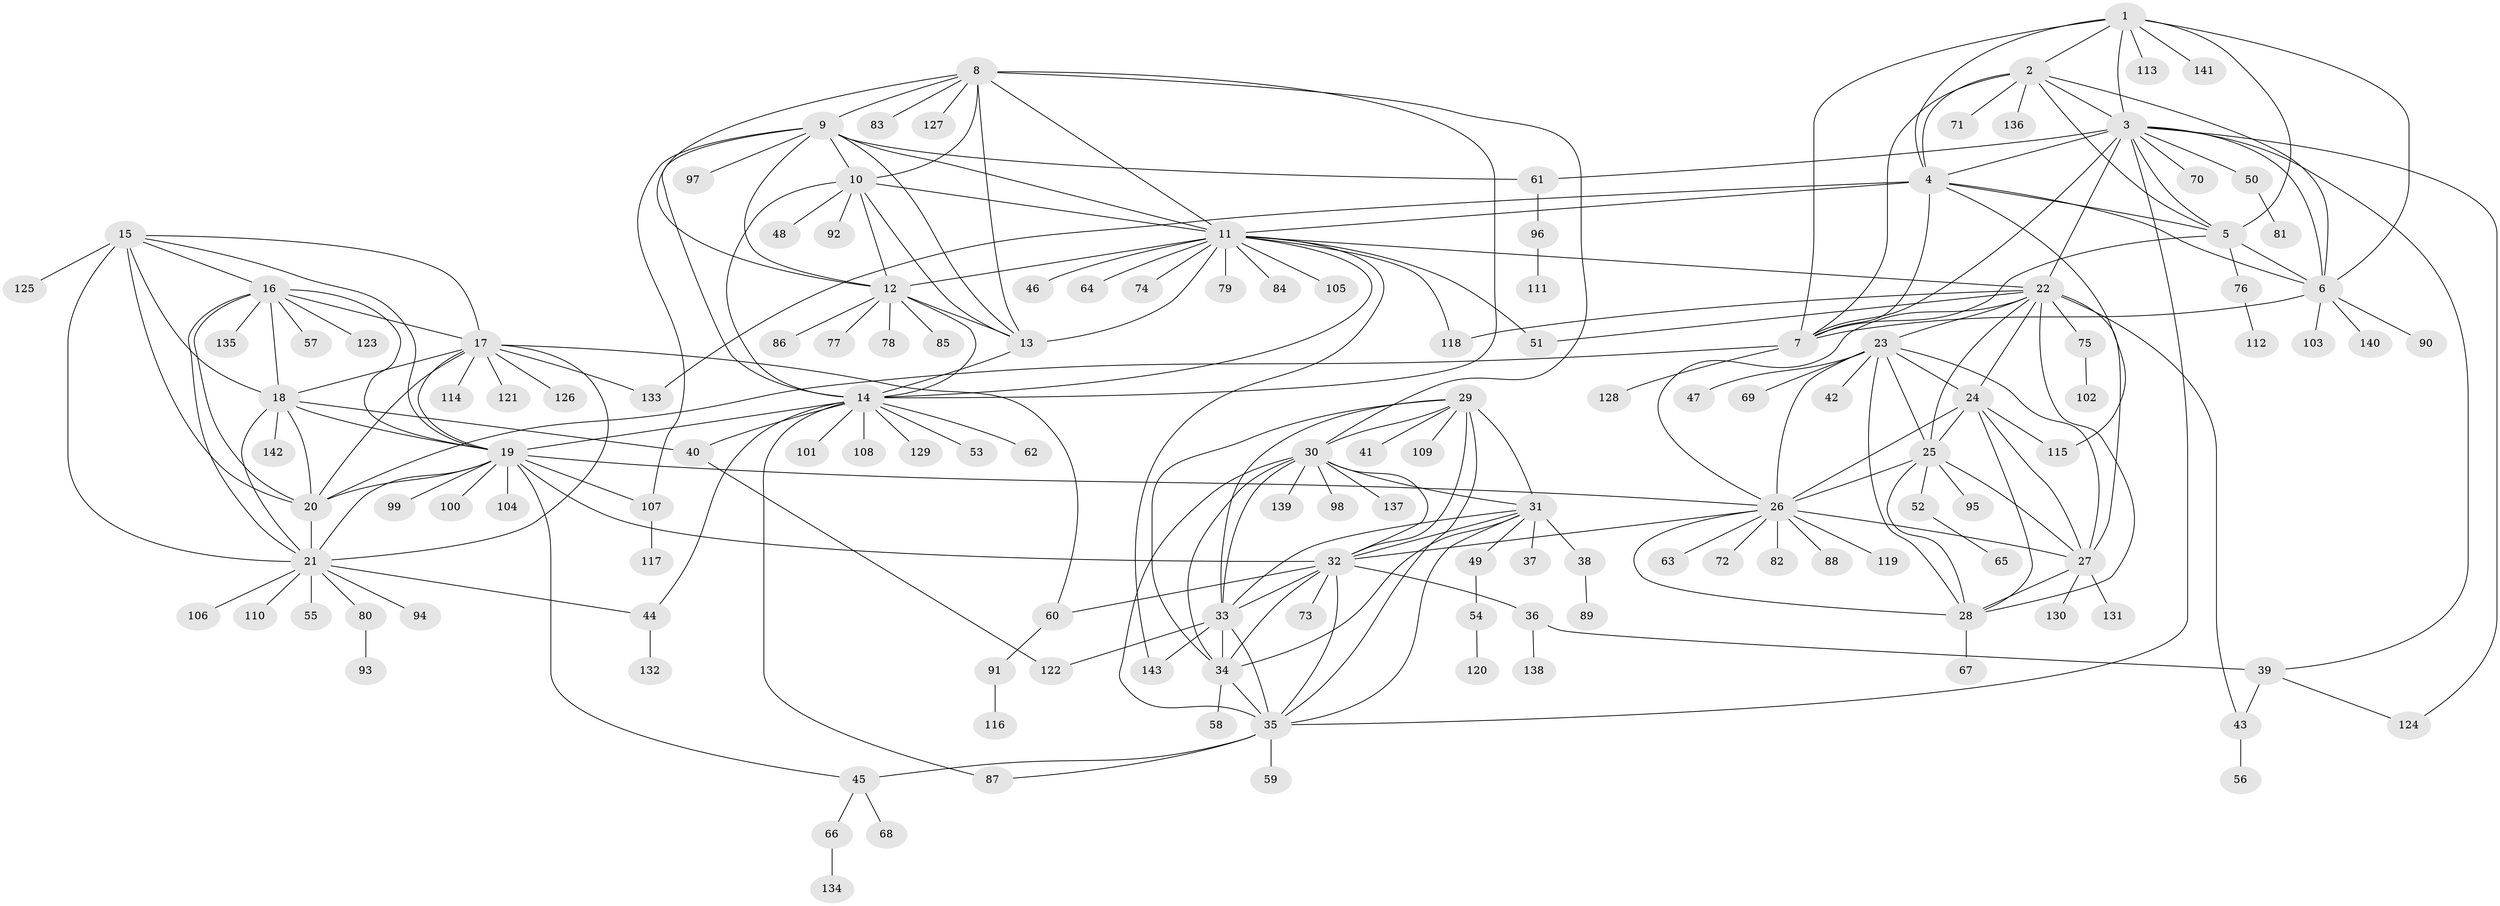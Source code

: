 // Generated by graph-tools (version 1.1) at 2025/15/03/09/25 04:15:54]
// undirected, 143 vertices, 239 edges
graph export_dot {
graph [start="1"]
  node [color=gray90,style=filled];
  1;
  2;
  3;
  4;
  5;
  6;
  7;
  8;
  9;
  10;
  11;
  12;
  13;
  14;
  15;
  16;
  17;
  18;
  19;
  20;
  21;
  22;
  23;
  24;
  25;
  26;
  27;
  28;
  29;
  30;
  31;
  32;
  33;
  34;
  35;
  36;
  37;
  38;
  39;
  40;
  41;
  42;
  43;
  44;
  45;
  46;
  47;
  48;
  49;
  50;
  51;
  52;
  53;
  54;
  55;
  56;
  57;
  58;
  59;
  60;
  61;
  62;
  63;
  64;
  65;
  66;
  67;
  68;
  69;
  70;
  71;
  72;
  73;
  74;
  75;
  76;
  77;
  78;
  79;
  80;
  81;
  82;
  83;
  84;
  85;
  86;
  87;
  88;
  89;
  90;
  91;
  92;
  93;
  94;
  95;
  96;
  97;
  98;
  99;
  100;
  101;
  102;
  103;
  104;
  105;
  106;
  107;
  108;
  109;
  110;
  111;
  112;
  113;
  114;
  115;
  116;
  117;
  118;
  119;
  120;
  121;
  122;
  123;
  124;
  125;
  126;
  127;
  128;
  129;
  130;
  131;
  132;
  133;
  134;
  135;
  136;
  137;
  138;
  139;
  140;
  141;
  142;
  143;
  1 -- 2;
  1 -- 3;
  1 -- 4;
  1 -- 5;
  1 -- 6;
  1 -- 7;
  1 -- 113;
  1 -- 141;
  2 -- 3;
  2 -- 4;
  2 -- 5;
  2 -- 6;
  2 -- 7;
  2 -- 71;
  2 -- 136;
  3 -- 4;
  3 -- 5;
  3 -- 6;
  3 -- 7;
  3 -- 22;
  3 -- 35;
  3 -- 39;
  3 -- 50;
  3 -- 61;
  3 -- 70;
  3 -- 124;
  4 -- 5;
  4 -- 6;
  4 -- 7;
  4 -- 11;
  4 -- 115;
  4 -- 133;
  5 -- 6;
  5 -- 7;
  5 -- 76;
  6 -- 7;
  6 -- 90;
  6 -- 103;
  6 -- 140;
  7 -- 20;
  7 -- 128;
  8 -- 9;
  8 -- 10;
  8 -- 11;
  8 -- 12;
  8 -- 13;
  8 -- 14;
  8 -- 30;
  8 -- 83;
  8 -- 127;
  9 -- 10;
  9 -- 11;
  9 -- 12;
  9 -- 13;
  9 -- 14;
  9 -- 61;
  9 -- 97;
  9 -- 107;
  10 -- 11;
  10 -- 12;
  10 -- 13;
  10 -- 14;
  10 -- 48;
  10 -- 92;
  11 -- 12;
  11 -- 13;
  11 -- 14;
  11 -- 22;
  11 -- 46;
  11 -- 51;
  11 -- 64;
  11 -- 74;
  11 -- 79;
  11 -- 84;
  11 -- 105;
  11 -- 118;
  11 -- 143;
  12 -- 13;
  12 -- 14;
  12 -- 77;
  12 -- 78;
  12 -- 85;
  12 -- 86;
  13 -- 14;
  14 -- 19;
  14 -- 40;
  14 -- 44;
  14 -- 53;
  14 -- 62;
  14 -- 87;
  14 -- 101;
  14 -- 108;
  14 -- 129;
  15 -- 16;
  15 -- 17;
  15 -- 18;
  15 -- 19;
  15 -- 20;
  15 -- 21;
  15 -- 125;
  16 -- 17;
  16 -- 18;
  16 -- 19;
  16 -- 20;
  16 -- 21;
  16 -- 57;
  16 -- 123;
  16 -- 135;
  17 -- 18;
  17 -- 19;
  17 -- 20;
  17 -- 21;
  17 -- 60;
  17 -- 114;
  17 -- 121;
  17 -- 126;
  17 -- 133;
  18 -- 19;
  18 -- 20;
  18 -- 21;
  18 -- 40;
  18 -- 142;
  19 -- 20;
  19 -- 21;
  19 -- 26;
  19 -- 32;
  19 -- 45;
  19 -- 99;
  19 -- 100;
  19 -- 104;
  19 -- 107;
  20 -- 21;
  21 -- 44;
  21 -- 55;
  21 -- 80;
  21 -- 94;
  21 -- 106;
  21 -- 110;
  22 -- 23;
  22 -- 24;
  22 -- 25;
  22 -- 26;
  22 -- 27;
  22 -- 28;
  22 -- 43;
  22 -- 51;
  22 -- 75;
  22 -- 118;
  23 -- 24;
  23 -- 25;
  23 -- 26;
  23 -- 27;
  23 -- 28;
  23 -- 42;
  23 -- 47;
  23 -- 69;
  24 -- 25;
  24 -- 26;
  24 -- 27;
  24 -- 28;
  24 -- 115;
  25 -- 26;
  25 -- 27;
  25 -- 28;
  25 -- 52;
  25 -- 95;
  26 -- 27;
  26 -- 28;
  26 -- 32;
  26 -- 63;
  26 -- 72;
  26 -- 82;
  26 -- 88;
  26 -- 119;
  27 -- 28;
  27 -- 130;
  27 -- 131;
  28 -- 67;
  29 -- 30;
  29 -- 31;
  29 -- 32;
  29 -- 33;
  29 -- 34;
  29 -- 35;
  29 -- 41;
  29 -- 109;
  30 -- 31;
  30 -- 32;
  30 -- 33;
  30 -- 34;
  30 -- 35;
  30 -- 98;
  30 -- 137;
  30 -- 139;
  31 -- 32;
  31 -- 33;
  31 -- 34;
  31 -- 35;
  31 -- 37;
  31 -- 38;
  31 -- 49;
  32 -- 33;
  32 -- 34;
  32 -- 35;
  32 -- 36;
  32 -- 60;
  32 -- 73;
  33 -- 34;
  33 -- 35;
  33 -- 122;
  33 -- 143;
  34 -- 35;
  34 -- 58;
  35 -- 45;
  35 -- 59;
  35 -- 87;
  36 -- 39;
  36 -- 138;
  38 -- 89;
  39 -- 43;
  39 -- 124;
  40 -- 122;
  43 -- 56;
  44 -- 132;
  45 -- 66;
  45 -- 68;
  49 -- 54;
  50 -- 81;
  52 -- 65;
  54 -- 120;
  60 -- 91;
  61 -- 96;
  66 -- 134;
  75 -- 102;
  76 -- 112;
  80 -- 93;
  91 -- 116;
  96 -- 111;
  107 -- 117;
}
